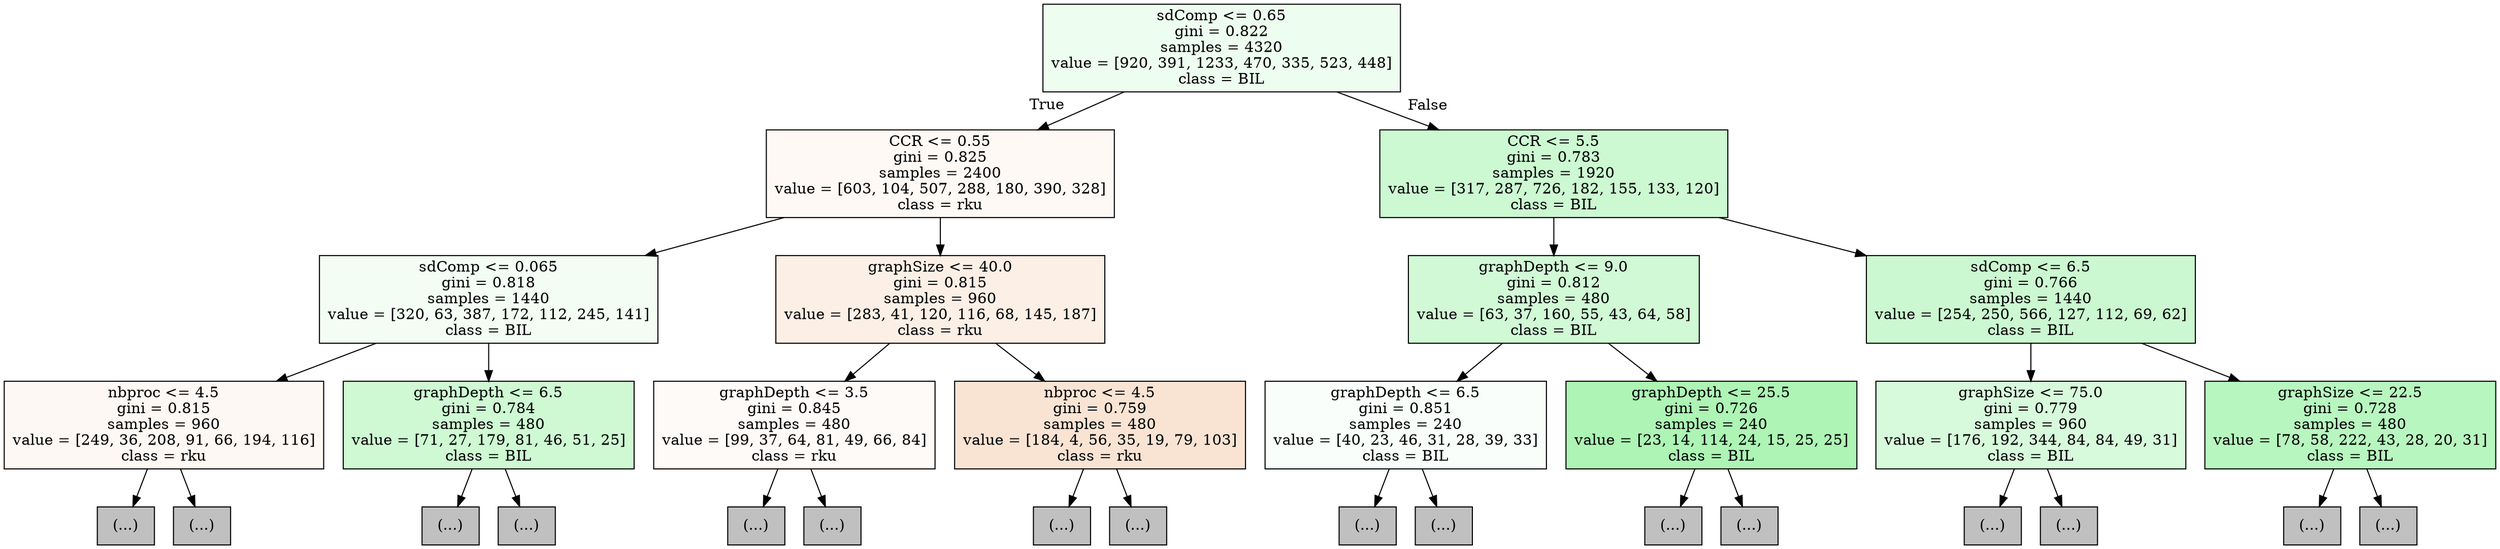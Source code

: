 digraph Tree {
node [shape=box, style="filled", color="black"] ;
0 [label="sdComp <= 0.65\ngini = 0.822\nsamples = 4320\nvalue = [920, 391, 1233, 470, 335, 523, 448]\nclass = BIL", fillcolor="#edfdef"] ;
1 [label="CCR <= 0.55\ngini = 0.825\nsamples = 2400\nvalue = [603, 104, 507, 288, 180, 390, 328]\nclass = rku", fillcolor="#fef9f5"] ;
0 -> 1 [labeldistance=2.5, labelangle=45, headlabel="True"] ;
2 [label="sdComp <= 0.065\ngini = 0.818\nsamples = 1440\nvalue = [320, 63, 387, 172, 112, 245, 141]\nclass = BIL", fillcolor="#f3fdf4"] ;
1 -> 2 ;
3 [label="nbproc <= 4.5\ngini = 0.815\nsamples = 960\nvalue = [249, 36, 208, 91, 66, 194, 116]\nclass = rku", fillcolor="#fef8f4"] ;
2 -> 3 ;
4 [label="(...)", fillcolor="#C0C0C0"] ;
3 -> 4 ;
99 [label="(...)", fillcolor="#C0C0C0"] ;
3 -> 99 ;
194 [label="graphDepth <= 6.5\ngini = 0.784\nsamples = 480\nvalue = [71, 27, 179, 81, 46, 51, 25]\nclass = BIL", fillcolor="#cef9d3"] ;
2 -> 194 ;
195 [label="(...)", fillcolor="#C0C0C0"] ;
194 -> 195 ;
230 [label="(...)", fillcolor="#C0C0C0"] ;
194 -> 230 ;
289 [label="graphSize <= 40.0\ngini = 0.815\nsamples = 960\nvalue = [283, 41, 120, 116, 68, 145, 187]\nclass = rku", fillcolor="#fcefe6"] ;
1 -> 289 ;
290 [label="graphDepth <= 3.5\ngini = 0.845\nsamples = 480\nvalue = [99, 37, 64, 81, 49, 66, 84]\nclass = rku", fillcolor="#fefaf8"] ;
289 -> 290 ;
291 [label="(...)", fillcolor="#C0C0C0"] ;
290 -> 291 ;
314 [label="(...)", fillcolor="#C0C0C0"] ;
290 -> 314 ;
385 [label="nbproc <= 4.5\ngini = 0.759\nsamples = 480\nvalue = [184, 4, 56, 35, 19, 79, 103]\nclass = rku", fillcolor="#f9e4d4"] ;
289 -> 385 ;
386 [label="(...)", fillcolor="#C0C0C0"] ;
385 -> 386 ;
433 [label="(...)", fillcolor="#C0C0C0"] ;
385 -> 433 ;
480 [label="CCR <= 5.5\ngini = 0.783\nsamples = 1920\nvalue = [317, 287, 726, 182, 155, 133, 120]\nclass = BIL", fillcolor="#ccf8d2"] ;
0 -> 480 [labeldistance=2.5, labelangle=-45, headlabel="False"] ;
481 [label="graphDepth <= 9.0\ngini = 0.812\nsamples = 480\nvalue = [63, 37, 160, 55, 43, 64, 58]\nclass = BIL", fillcolor="#d1f9d6"] ;
480 -> 481 ;
482 [label="graphDepth <= 6.5\ngini = 0.851\nsamples = 240\nvalue = [40, 23, 46, 31, 28, 39, 33]\nclass = BIL", fillcolor="#f9fefa"] ;
481 -> 482 ;
483 [label="(...)", fillcolor="#C0C0C0"] ;
482 -> 483 ;
518 [label="(...)", fillcolor="#C0C0C0"] ;
482 -> 518 ;
529 [label="graphDepth <= 25.5\ngini = 0.726\nsamples = 240\nvalue = [23, 14, 114, 24, 15, 25, 25]\nclass = BIL", fillcolor="#adf4b5"] ;
481 -> 529 ;
530 [label="(...)", fillcolor="#C0C0C0"] ;
529 -> 530 ;
565 [label="(...)", fillcolor="#C0C0C0"] ;
529 -> 565 ;
576 [label="sdComp <= 6.5\ngini = 0.766\nsamples = 1440\nvalue = [254, 250, 566, 127, 112, 69, 62]\nclass = BIL", fillcolor="#cbf8d0"] ;
480 -> 576 ;
577 [label="graphSize <= 75.0\ngini = 0.779\nsamples = 960\nvalue = [176, 192, 344, 84, 84, 49, 31]\nclass = BIL", fillcolor="#d8fadc"] ;
576 -> 577 ;
578 [label="(...)", fillcolor="#C0C0C0"] ;
577 -> 578 ;
721 [label="(...)", fillcolor="#C0C0C0"] ;
577 -> 721 ;
768 [label="graphSize <= 22.5\ngini = 0.728\nsamples = 480\nvalue = [78, 58, 222, 43, 28, 20, 31]\nclass = BIL", fillcolor="#b8f6bf"] ;
576 -> 768 ;
769 [label="(...)", fillcolor="#C0C0C0"] ;
768 -> 769 ;
792 [label="(...)", fillcolor="#C0C0C0"] ;
768 -> 792 ;
}